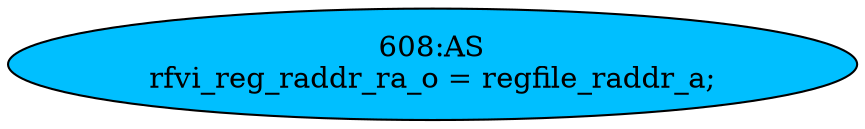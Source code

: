 strict digraph "" {
	node [label="\N"];
	"608:AS"	 [ast="<pyverilog.vparser.ast.Assign object at 0x7f2237101bd0>",
		def_var="['rfvi_reg_raddr_ra_o']",
		fillcolor=deepskyblue,
		label="608:AS
rfvi_reg_raddr_ra_o = regfile_raddr_a;",
		statements="[]",
		style=filled,
		typ=Assign,
		use_var="['regfile_raddr_a']"];
}
